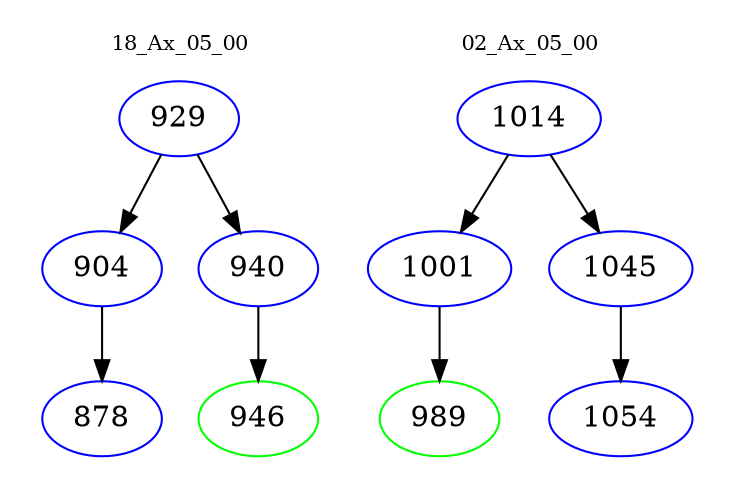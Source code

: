 digraph{
subgraph cluster_0 {
color = white
label = "18_Ax_05_00";
fontsize=10;
T0_929 [label="929", color="blue"]
T0_929 -> T0_904 [color="black"]
T0_904 [label="904", color="blue"]
T0_904 -> T0_878 [color="black"]
T0_878 [label="878", color="blue"]
T0_929 -> T0_940 [color="black"]
T0_940 [label="940", color="blue"]
T0_940 -> T0_946 [color="black"]
T0_946 [label="946", color="green"]
}
subgraph cluster_1 {
color = white
label = "02_Ax_05_00";
fontsize=10;
T1_1014 [label="1014", color="blue"]
T1_1014 -> T1_1001 [color="black"]
T1_1001 [label="1001", color="blue"]
T1_1001 -> T1_989 [color="black"]
T1_989 [label="989", color="green"]
T1_1014 -> T1_1045 [color="black"]
T1_1045 [label="1045", color="blue"]
T1_1045 -> T1_1054 [color="black"]
T1_1054 [label="1054", color="blue"]
}
}
